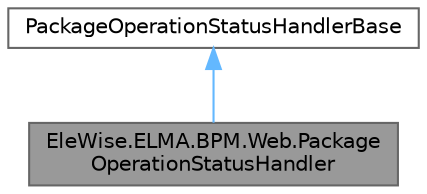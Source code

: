 digraph "EleWise.ELMA.BPM.Web.PackageOperationStatusHandler"
{
 // LATEX_PDF_SIZE
  bgcolor="transparent";
  edge [fontname=Helvetica,fontsize=10,labelfontname=Helvetica,labelfontsize=10];
  node [fontname=Helvetica,fontsize=10,shape=box,height=0.2,width=0.4];
  Node1 [id="Node000001",label="EleWise.ELMA.BPM.Web.Package\lOperationStatusHandler",height=0.2,width=0.4,color="gray40", fillcolor="grey60", style="filled", fontcolor="black",tooltip="Обработчик запросов на документацию"];
  Node2 -> Node1 [id="edge1_Node000001_Node000002",dir="back",color="steelblue1",style="solid",tooltip=" "];
  Node2 [id="Node000002",label="PackageOperationStatusHandlerBase",height=0.2,width=0.4,color="gray40", fillcolor="white", style="filled",tooltip=" "];
}
